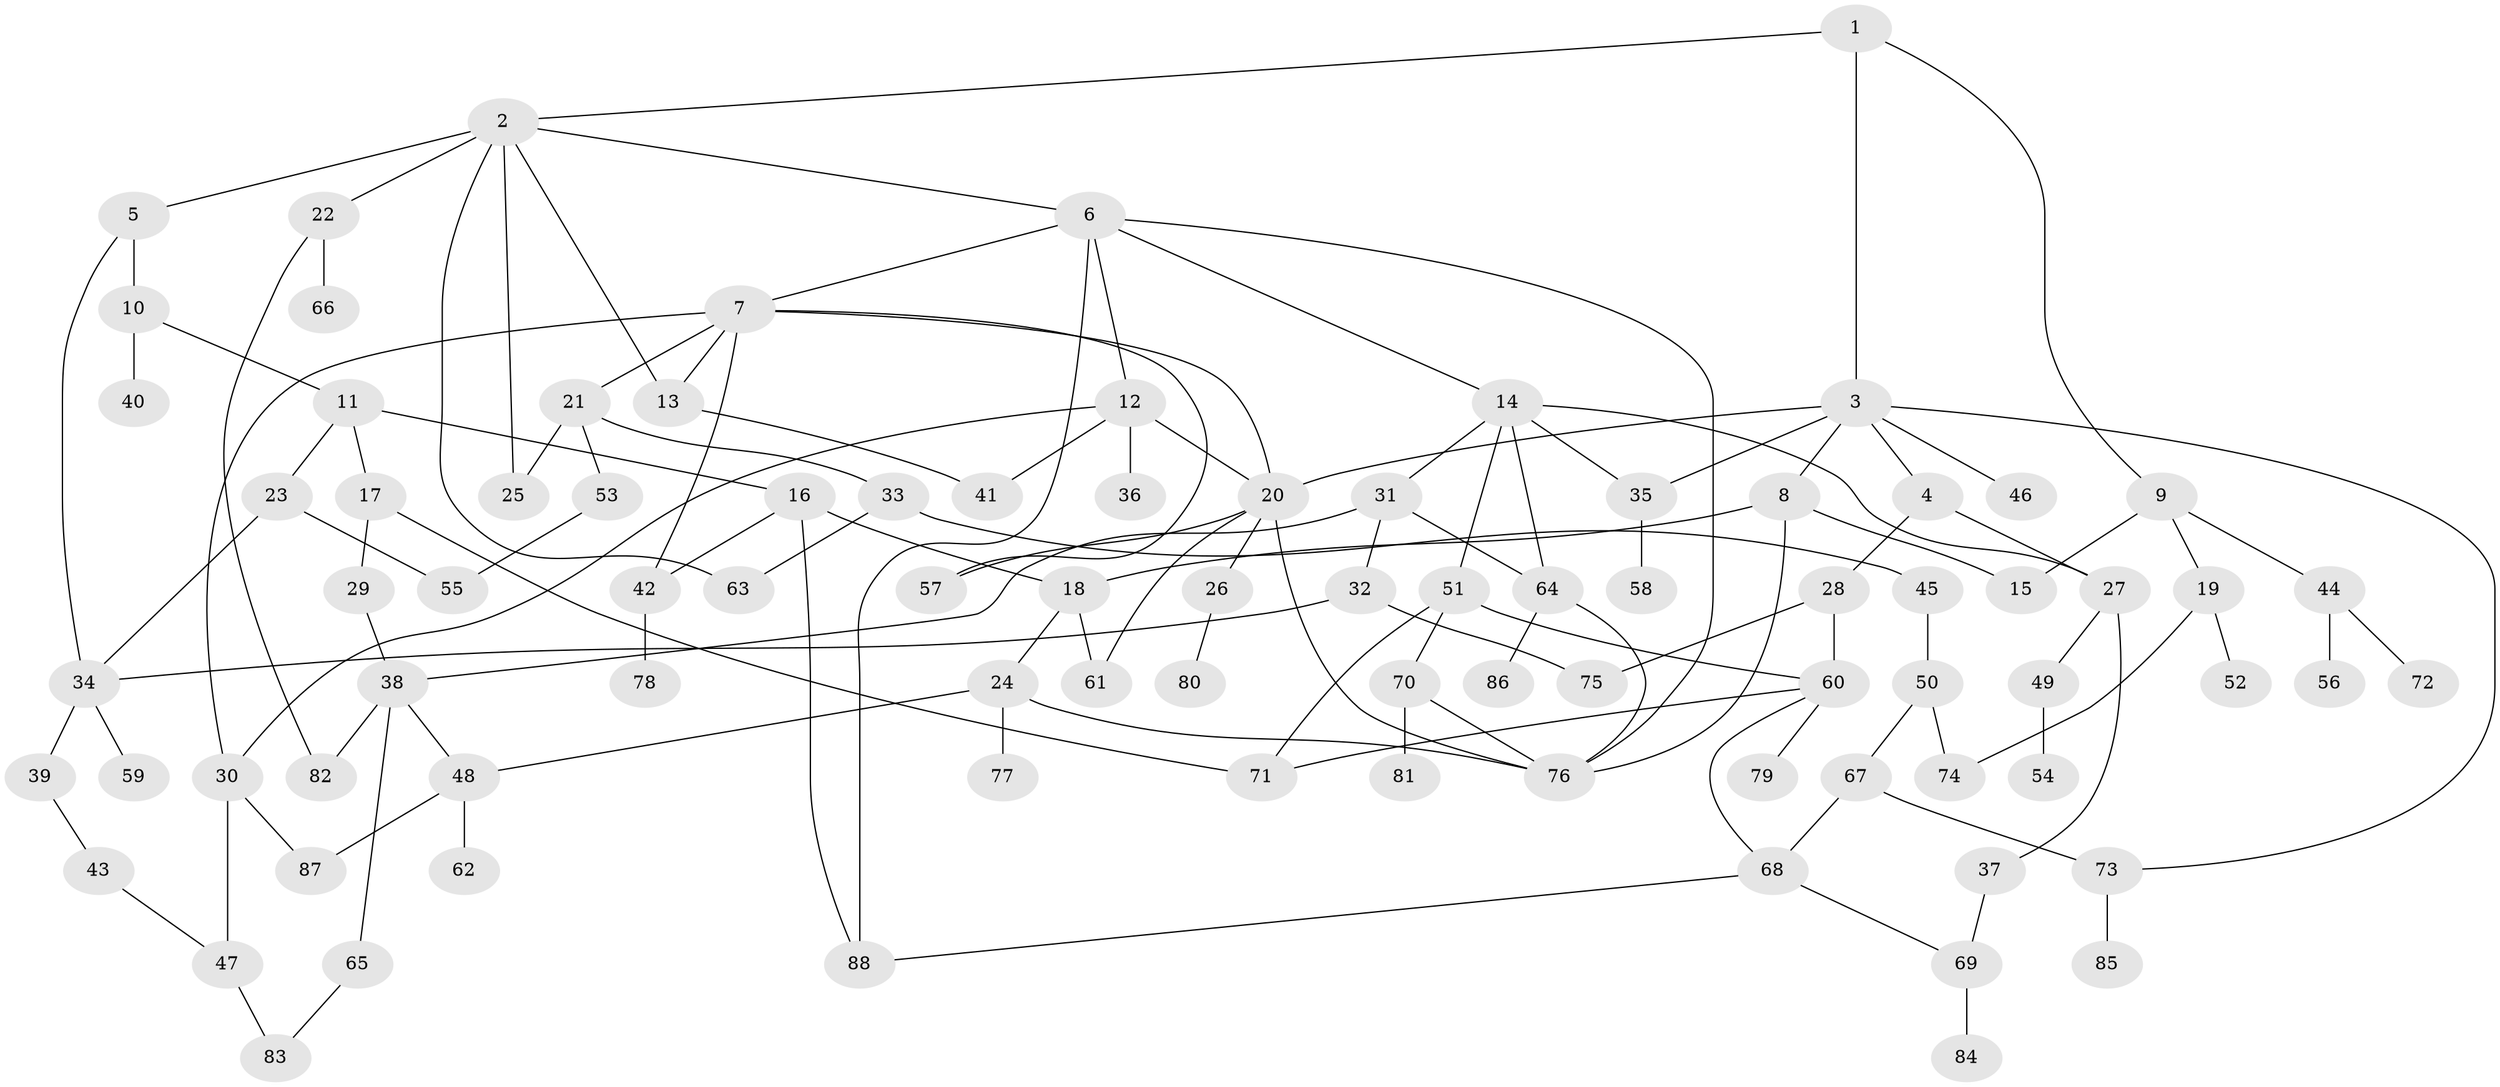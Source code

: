 // Generated by graph-tools (version 1.1) at 2025/10/02/27/25 16:10:54]
// undirected, 88 vertices, 126 edges
graph export_dot {
graph [start="1"]
  node [color=gray90,style=filled];
  1;
  2;
  3;
  4;
  5;
  6;
  7;
  8;
  9;
  10;
  11;
  12;
  13;
  14;
  15;
  16;
  17;
  18;
  19;
  20;
  21;
  22;
  23;
  24;
  25;
  26;
  27;
  28;
  29;
  30;
  31;
  32;
  33;
  34;
  35;
  36;
  37;
  38;
  39;
  40;
  41;
  42;
  43;
  44;
  45;
  46;
  47;
  48;
  49;
  50;
  51;
  52;
  53;
  54;
  55;
  56;
  57;
  58;
  59;
  60;
  61;
  62;
  63;
  64;
  65;
  66;
  67;
  68;
  69;
  70;
  71;
  72;
  73;
  74;
  75;
  76;
  77;
  78;
  79;
  80;
  81;
  82;
  83;
  84;
  85;
  86;
  87;
  88;
  1 -- 2;
  1 -- 3;
  1 -- 9;
  2 -- 5;
  2 -- 6;
  2 -- 13;
  2 -- 22;
  2 -- 25;
  2 -- 63;
  3 -- 4;
  3 -- 8;
  3 -- 35;
  3 -- 46;
  3 -- 73;
  3 -- 20;
  4 -- 28;
  4 -- 27;
  5 -- 10;
  5 -- 34;
  6 -- 7;
  6 -- 12;
  6 -- 14;
  6 -- 76;
  6 -- 88;
  7 -- 20;
  7 -- 21;
  7 -- 42;
  7 -- 57;
  7 -- 13;
  7 -- 30;
  8 -- 18;
  8 -- 15;
  8 -- 76;
  9 -- 15;
  9 -- 19;
  9 -- 44;
  10 -- 11;
  10 -- 40;
  11 -- 16;
  11 -- 17;
  11 -- 23;
  12 -- 30;
  12 -- 36;
  12 -- 20;
  12 -- 41;
  13 -- 41;
  14 -- 27;
  14 -- 31;
  14 -- 51;
  14 -- 64;
  14 -- 35;
  16 -- 88;
  16 -- 18;
  16 -- 42;
  17 -- 29;
  17 -- 71;
  18 -- 24;
  18 -- 61;
  19 -- 52;
  19 -- 74;
  20 -- 26;
  20 -- 76;
  20 -- 61;
  20 -- 57;
  21 -- 33;
  21 -- 53;
  21 -- 25;
  22 -- 66;
  22 -- 82;
  23 -- 55;
  23 -- 34;
  24 -- 77;
  24 -- 48;
  24 -- 76;
  26 -- 80;
  27 -- 37;
  27 -- 49;
  28 -- 60;
  28 -- 75;
  29 -- 38;
  30 -- 47;
  30 -- 87;
  31 -- 32;
  31 -- 38;
  31 -- 64;
  32 -- 75;
  32 -- 34;
  33 -- 45;
  33 -- 63;
  34 -- 39;
  34 -- 59;
  35 -- 58;
  37 -- 69;
  38 -- 48;
  38 -- 65;
  38 -- 82;
  39 -- 43;
  42 -- 78;
  43 -- 47;
  44 -- 56;
  44 -- 72;
  45 -- 50;
  47 -- 83;
  48 -- 62;
  48 -- 87;
  49 -- 54;
  50 -- 67;
  50 -- 74;
  51 -- 70;
  51 -- 71;
  51 -- 60;
  53 -- 55;
  60 -- 79;
  60 -- 68;
  60 -- 71;
  64 -- 86;
  64 -- 76;
  65 -- 83;
  67 -- 68;
  67 -- 73;
  68 -- 69;
  68 -- 88;
  69 -- 84;
  70 -- 76;
  70 -- 81;
  73 -- 85;
}

